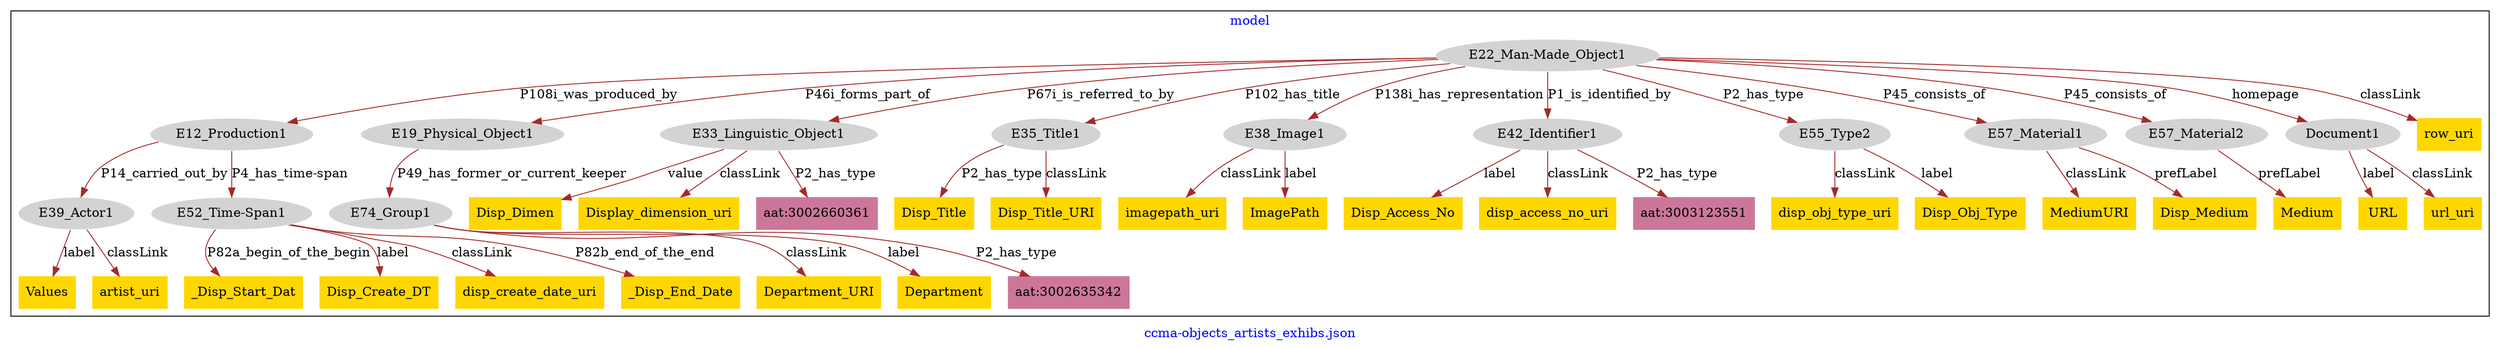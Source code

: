digraph n0 {
fontcolor="blue"
remincross="true"
label="ccma-objects_artists_exhibs.json"
subgraph cluster {
label="model"
n2[style="filled",color="white",fillcolor="lightgray",label="E12_Production1"];
n3[style="filled",color="white",fillcolor="lightgray",label="E39_Actor1"];
n4[style="filled",color="white",fillcolor="lightgray",label="E52_Time-Span1"];
n5[style="filled",color="white",fillcolor="lightgray",label="E19_Physical_Object1"];
n6[style="filled",color="white",fillcolor="lightgray",label="E74_Group1"];
n7[style="filled",color="white",fillcolor="lightgray",label="E22_Man-Made_Object1"];
n8[style="filled",color="white",fillcolor="lightgray",label="E33_Linguistic_Object1"];
n9[style="filled",color="white",fillcolor="lightgray",label="E35_Title1"];
n10[style="filled",color="white",fillcolor="lightgray",label="E38_Image1"];
n11[style="filled",color="white",fillcolor="lightgray",label="E42_Identifier1"];
n12[style="filled",color="white",fillcolor="lightgray",label="E55_Type2"];
n13[style="filled",color="white",fillcolor="lightgray",label="E57_Material1"];
n14[style="filled",color="white",fillcolor="lightgray",label="E57_Material2"];
n15[style="filled",color="white",fillcolor="lightgray",label="Document1"];
n16[shape="plaintext",style="filled",fillcolor="gold",label="URL"];
n17[shape="plaintext",style="filled",fillcolor="gold",label="Disp_Title"];
n18[shape="plaintext",style="filled",fillcolor="gold",label="url_uri"];
n19[shape="plaintext",style="filled",fillcolor="gold",label="MediumURI"];
n20[shape="plaintext",style="filled",fillcolor="gold",label="_Disp_Start_Dat"];
n21[shape="plaintext",style="filled",fillcolor="gold",label="Disp_Access_No"];
n22[shape="plaintext",style="filled",fillcolor="gold",label="Medium"];
n23[shape="plaintext",style="filled",fillcolor="gold",label="Values"];
n24[shape="plaintext",style="filled",fillcolor="gold",label="Disp_Title_URI"];
n25[shape="plaintext",style="filled",fillcolor="gold",label="disp_access_no_uri"];
n26[shape="plaintext",style="filled",fillcolor="gold",label="Disp_Dimen"];
n27[shape="plaintext",style="filled",fillcolor="gold",label="Disp_Create_DT"];
n28[shape="plaintext",style="filled",fillcolor="gold",label="disp_obj_type_uri"];
n29[shape="plaintext",style="filled",fillcolor="gold",label="imagepath_uri"];
n30[shape="plaintext",style="filled",fillcolor="gold",label="disp_create_date_uri"];
n31[shape="plaintext",style="filled",fillcolor="gold",label="artist_uri"];
n32[shape="plaintext",style="filled",fillcolor="gold",label="ImagePath"];
n33[shape="plaintext",style="filled",fillcolor="gold",label="Disp_Medium"];
n34[shape="plaintext",style="filled",fillcolor="gold",label="_Disp_End_Date"];
n35[shape="plaintext",style="filled",fillcolor="gold",label="Disp_Obj_Type"];
n36[shape="plaintext",style="filled",fillcolor="gold",label="Department_URI"];
n37[shape="plaintext",style="filled",fillcolor="gold",label="Department"];
n38[shape="plaintext",style="filled",fillcolor="gold",label="Display_dimension_uri"];
n39[shape="plaintext",style="filled",fillcolor="gold",label="row_uri"];
n40[shape="plaintext",style="filled",fillcolor="#CC7799",label="aat:3002635342"];
n41[shape="plaintext",style="filled",fillcolor="#CC7799",label="aat:3003123551"];
n42[shape="plaintext",style="filled",fillcolor="#CC7799",label="aat:3002660361"];
}
n2 -> n3[color="brown",fontcolor="black",label="P14_carried_out_by"]
n2 -> n4[color="brown",fontcolor="black",label="P4_has_time-span"]
n5 -> n6[color="brown",fontcolor="black",label="P49_has_former_or_current_keeper"]
n7 -> n2[color="brown",fontcolor="black",label="P108i_was_produced_by"]
n7 -> n5[color="brown",fontcolor="black",label="P46i_forms_part_of"]
n7 -> n8[color="brown",fontcolor="black",label="P67i_is_referred_to_by"]
n7 -> n9[color="brown",fontcolor="black",label="P102_has_title"]
n7 -> n10[color="brown",fontcolor="black",label="P138i_has_representation"]
n7 -> n11[color="brown",fontcolor="black",label="P1_is_identified_by"]
n7 -> n12[color="brown",fontcolor="black",label="P2_has_type"]
n7 -> n13[color="brown",fontcolor="black",label="P45_consists_of"]
n7 -> n14[color="brown",fontcolor="black",label="P45_consists_of"]
n7 -> n15[color="brown",fontcolor="black",label="homepage"]
n15 -> n16[color="brown",fontcolor="black",label="label"]
n9 -> n17[color="brown",fontcolor="black",label="P2_has_type"]
n15 -> n18[color="brown",fontcolor="black",label="classLink"]
n13 -> n19[color="brown",fontcolor="black",label="classLink"]
n4 -> n20[color="brown",fontcolor="black",label="P82a_begin_of_the_begin"]
n11 -> n21[color="brown",fontcolor="black",label="label"]
n14 -> n22[color="brown",fontcolor="black",label="prefLabel"]
n3 -> n23[color="brown",fontcolor="black",label="label"]
n9 -> n24[color="brown",fontcolor="black",label="classLink"]
n11 -> n25[color="brown",fontcolor="black",label="classLink"]
n8 -> n26[color="brown",fontcolor="black",label="value"]
n4 -> n27[color="brown",fontcolor="black",label="label"]
n12 -> n28[color="brown",fontcolor="black",label="classLink"]
n10 -> n29[color="brown",fontcolor="black",label="classLink"]
n4 -> n30[color="brown",fontcolor="black",label="classLink"]
n3 -> n31[color="brown",fontcolor="black",label="classLink"]
n10 -> n32[color="brown",fontcolor="black",label="label"]
n13 -> n33[color="brown",fontcolor="black",label="prefLabel"]
n4 -> n34[color="brown",fontcolor="black",label="P82b_end_of_the_end"]
n12 -> n35[color="brown",fontcolor="black",label="label"]
n6 -> n36[color="brown",fontcolor="black",label="classLink"]
n6 -> n37[color="brown",fontcolor="black",label="label"]
n8 -> n38[color="brown",fontcolor="black",label="classLink"]
n7 -> n39[color="brown",fontcolor="black",label="classLink"]
n6 -> n40[color="brown",fontcolor="black",label="P2_has_type"]
n11 -> n41[color="brown",fontcolor="black",label="P2_has_type"]
n8 -> n42[color="brown",fontcolor="black",label="P2_has_type"]
}
